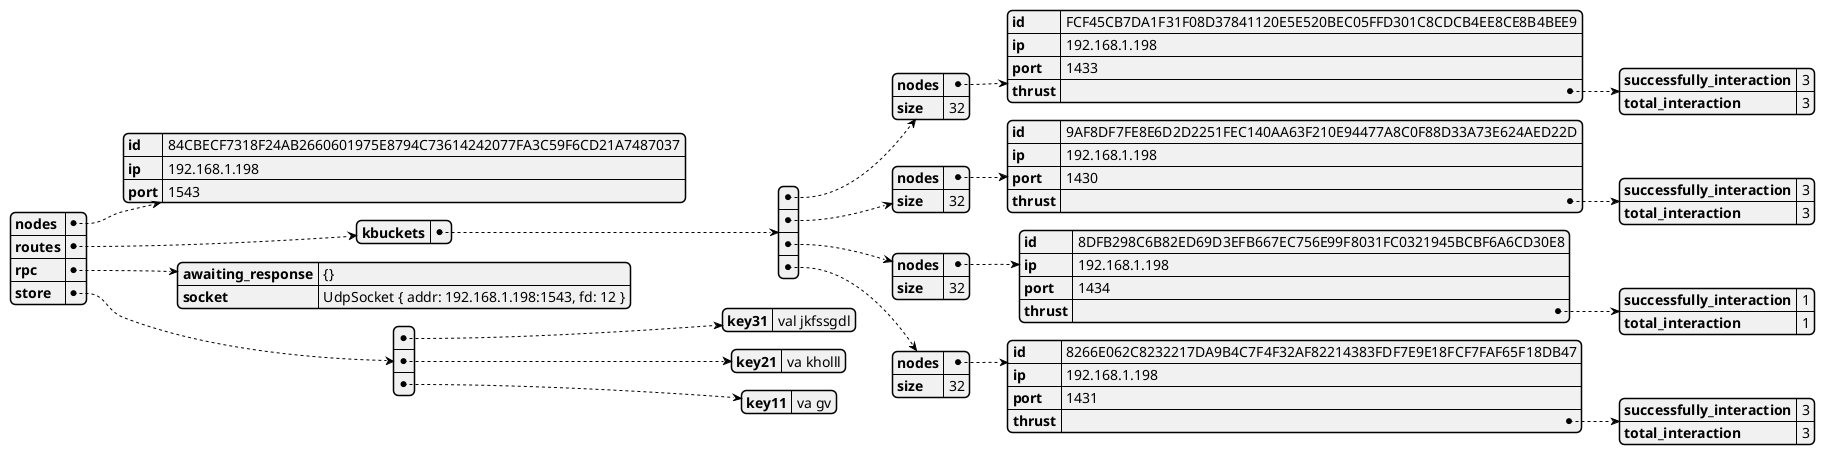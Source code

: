 @startjson
{"nodes":{"id":"84CBECF7318F24AB2660601975E8794C73614242077FA3C59F6CD21A7487037","ip":"192.168.1.198","port":1543},"routes":{"kbuckets":[{"nodes":{"id":"FCF45CB7DA1F31F08D37841120E5E520BEC05FFD301C8CDCB4EE8CE8B4BEE9","ip":"192.168.1.198","port":1433,"thrust":{"successfully_interaction":3,"total_interaction":3}},"size":32},{"nodes":{"id":"9AF8DF7FE8E6D2D2251FEC140AA63F210E94477A8C0F88D33A73E624AED22D","ip":"192.168.1.198","port":1430,"thrust":{"successfully_interaction":3,"total_interaction":3}},"size":32},{"nodes":{"id":"8DFB298C6B82ED69D3EFB667EC756E99F8031FC0321945BCBF6A6CD30E8","ip":"192.168.1.198","port":1434,"thrust":{"successfully_interaction":1,"total_interaction":1}},"size":32},{"nodes":{"id":"8266E062C8232217DA9B4C7F4F32AF82214383FDF7E9E18FCF7FAF65F18DB47","ip":"192.168.1.198","port":1431,"thrust":{"successfully_interaction":3,"total_interaction":3}},"size":32}]},"rpc":{"awaiting_response":"{}","socket":"UdpSocket { addr: 192.168.1.198:1543, fd: 12 }"},"store":[{"key31":"val jkfssgdl"},{"key21":"va kholll"},{"key11":"va gv"}]}
@endjson